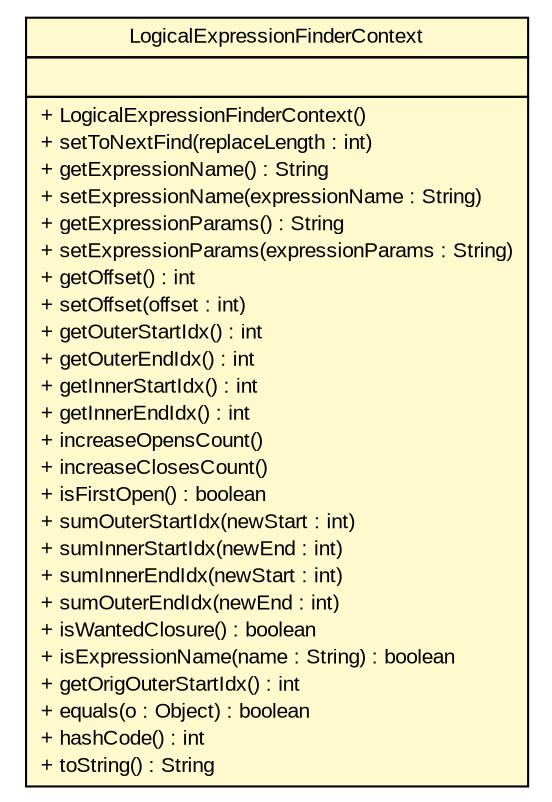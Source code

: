 #!/usr/local/bin/dot
#
# Class diagram 
# Generated by UMLGraph version R5_6 (http://www.umlgraph.org/)
#

digraph G {
	edge [fontname="arial",fontsize=10,labelfontname="arial",labelfontsize=10];
	node [fontname="arial",fontsize=10,shape=plaintext];
	nodesep=0.25;
	ranksep=0.5;
	// br.gov.to.sefaz.util.pdf.handler.LogicalExpressionFinderContext
	c1676 [label=<<table title="br.gov.to.sefaz.util.pdf.handler.LogicalExpressionFinderContext" border="0" cellborder="1" cellspacing="0" cellpadding="2" port="p" bgcolor="lemonChiffon" href="./LogicalExpressionFinderContext.html">
		<tr><td><table border="0" cellspacing="0" cellpadding="1">
<tr><td align="center" balign="center"> LogicalExpressionFinderContext </td></tr>
		</table></td></tr>
		<tr><td><table border="0" cellspacing="0" cellpadding="1">
<tr><td align="left" balign="left">  </td></tr>
		</table></td></tr>
		<tr><td><table border="0" cellspacing="0" cellpadding="1">
<tr><td align="left" balign="left"> + LogicalExpressionFinderContext() </td></tr>
<tr><td align="left" balign="left"> + setToNextFind(replaceLength : int) </td></tr>
<tr><td align="left" balign="left"> + getExpressionName() : String </td></tr>
<tr><td align="left" balign="left"> + setExpressionName(expressionName : String) </td></tr>
<tr><td align="left" balign="left"> + getExpressionParams() : String </td></tr>
<tr><td align="left" balign="left"> + setExpressionParams(expressionParams : String) </td></tr>
<tr><td align="left" balign="left"> + getOffset() : int </td></tr>
<tr><td align="left" balign="left"> + setOffset(offset : int) </td></tr>
<tr><td align="left" balign="left"> + getOuterStartIdx() : int </td></tr>
<tr><td align="left" balign="left"> + getOuterEndIdx() : int </td></tr>
<tr><td align="left" balign="left"> + getInnerStartIdx() : int </td></tr>
<tr><td align="left" balign="left"> + getInnerEndIdx() : int </td></tr>
<tr><td align="left" balign="left"> + increaseOpensCount() </td></tr>
<tr><td align="left" balign="left"> + increaseClosesCount() </td></tr>
<tr><td align="left" balign="left"> + isFirstOpen() : boolean </td></tr>
<tr><td align="left" balign="left"> + sumOuterStartIdx(newStart : int) </td></tr>
<tr><td align="left" balign="left"> + sumInnerStartIdx(newEnd : int) </td></tr>
<tr><td align="left" balign="left"> + sumInnerEndIdx(newStart : int) </td></tr>
<tr><td align="left" balign="left"> + sumOuterEndIdx(newEnd : int) </td></tr>
<tr><td align="left" balign="left"> + isWantedClosure() : boolean </td></tr>
<tr><td align="left" balign="left"> + isExpressionName(name : String) : boolean </td></tr>
<tr><td align="left" balign="left"> + getOrigOuterStartIdx() : int </td></tr>
<tr><td align="left" balign="left"> + equals(o : Object) : boolean </td></tr>
<tr><td align="left" balign="left"> + hashCode() : int </td></tr>
<tr><td align="left" balign="left"> + toString() : String </td></tr>
		</table></td></tr>
		</table>>, URL="./LogicalExpressionFinderContext.html", fontname="arial", fontcolor="black", fontsize=10.0];
}

